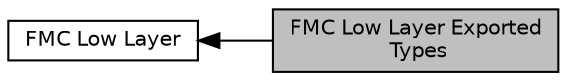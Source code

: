 digraph "FMC Low Layer Exported Types"
{
  edge [fontname="Helvetica",fontsize="10",labelfontname="Helvetica",labelfontsize="10"];
  node [fontname="Helvetica",fontsize="10",shape=record];
  rankdir=LR;
  Node1 [label="FMC Low Layer",height=0.2,width=0.4,color="black", fillcolor="white", style="filled",URL="$group___f_m_c___l_l.html",tooltip="FMC driver modules. "];
  Node0 [label="FMC Low Layer Exported\l Types",height=0.2,width=0.4,color="black", fillcolor="grey75", style="filled", fontcolor="black"];
  Node1->Node0 [shape=plaintext, dir="back", style="solid"];
}
